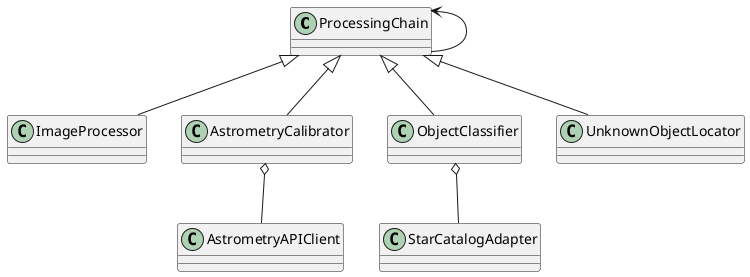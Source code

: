 @startuml

class ProcessingChain {}

class ImageProcessor {}

class AstrometryCalibrator {}

class ObjectClassifier {}

class StarCatalogAdapter {}

class UnknownObjectLocator {}

ProcessingChain <|-- ImageProcessor
ProcessingChain <|-- AstrometryCalibrator
ProcessingChain <|-- ObjectClassifier
ProcessingChain <|-- UnknownObjectLocator

ProcessingChain -left-> ProcessingChain

AstrometryCalibrator o-- AstrometryAPIClient

ObjectClassifier o-- StarCatalogAdapter

@enduml